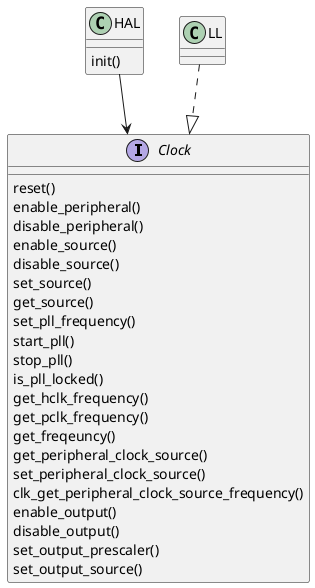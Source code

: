 @startuml
interface Clock {
	reset()
	enable_peripheral()
	disable_peripheral()
	enable_source()
	disable_source()
	set_source()
	get_source()
	set_pll_frequency()
	start_pll()
	stop_pll()
	is_pll_locked()
	get_hclk_frequency()
	get_pclk_frequency()
	get_freqeuncy()
	get_peripheral_clock_source()
	set_peripheral_clock_source()
	clk_get_peripheral_clock_source_frequency()
	enable_output()
	disable_output()
	set_output_prescaler()
	set_output_source()
}

class HAL {
	init()
}

LL ..|> Clock
HAL --> Clock
@enduml
